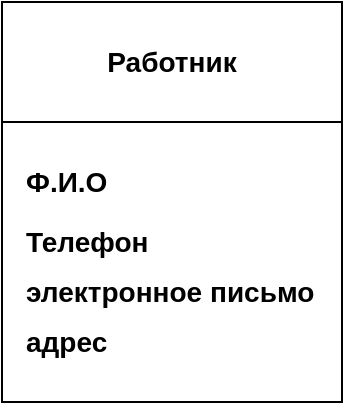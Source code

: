 <mxfile version="14.6.13" type="github">
  <diagram id="tbmWhB-XngnyNpYVWfAU" name="Page-1">
    <mxGraphModel dx="1038" dy="548" grid="1" gridSize="10" guides="1" tooltips="1" connect="1" arrows="1" fold="1" page="1" pageScale="1" pageWidth="827" pageHeight="1169" math="0" shadow="0">
      <root>
        <mxCell id="0" />
        <mxCell id="1" parent="0" />
        <mxCell id="-oy6RUyT960Q86flHTib-1" value="" style="rounded=0;whiteSpace=wrap;html=1;" vertex="1" parent="1">
          <mxGeometry x="290" y="120" width="170" height="200" as="geometry" />
        </mxCell>
        <mxCell id="-oy6RUyT960Q86flHTib-2" value="&lt;span style=&quot;font-size: 14px&quot;&gt;&lt;b&gt;Работник&lt;/b&gt;&lt;/span&gt;" style="rounded=0;whiteSpace=wrap;html=1;align=center;" vertex="1" parent="1">
          <mxGeometry x="290" y="120" width="170" height="60" as="geometry" />
        </mxCell>
        <mxCell id="-oy6RUyT960Q86flHTib-3" value="&lt;b&gt;&lt;font style=&quot;font-size: 14px&quot;&gt;Ф.И.О&lt;/font&gt;&lt;/b&gt;" style="text;html=1;fillColor=none;align=left;verticalAlign=middle;whiteSpace=wrap;rounded=0;" vertex="1" parent="1">
          <mxGeometry x="300" y="200" width="100" height="20" as="geometry" />
        </mxCell>
        <mxCell id="-oy6RUyT960Q86flHTib-4" value="&lt;b&gt;&lt;font style=&quot;font-size: 14px&quot;&gt;Телефон&lt;/font&gt;&lt;/b&gt;" style="text;html=1;fillColor=none;align=left;verticalAlign=middle;whiteSpace=wrap;rounded=0;" vertex="1" parent="1">
          <mxGeometry x="300" y="230" width="100" height="20" as="geometry" />
        </mxCell>
        <mxCell id="-oy6RUyT960Q86flHTib-5" value="&lt;font style=&quot;font-size: 14px&quot;&gt;&lt;b&gt;электронное письмо&lt;/b&gt;&lt;/font&gt;" style="text;html=1;fillColor=none;align=left;verticalAlign=middle;whiteSpace=wrap;rounded=0;" vertex="1" parent="1">
          <mxGeometry x="300" y="255" width="160" height="20" as="geometry" />
        </mxCell>
        <mxCell id="-oy6RUyT960Q86flHTib-6" value="&lt;b&gt;&lt;font style=&quot;font-size: 14px&quot;&gt;адрес&lt;/font&gt;&lt;/b&gt;" style="text;html=1;fillColor=none;align=left;verticalAlign=middle;whiteSpace=wrap;rounded=0;" vertex="1" parent="1">
          <mxGeometry x="300" y="280" width="130" height="20" as="geometry" />
        </mxCell>
        <mxCell id="-oy6RUyT960Q86flHTib-8" style="edgeStyle=orthogonalEdgeStyle;rounded=0;orthogonalLoop=1;jettySize=auto;html=1;exitX=0.5;exitY=1;exitDx=0;exitDy=0;" edge="1" parent="1" source="-oy6RUyT960Q86flHTib-4" target="-oy6RUyT960Q86flHTib-4">
          <mxGeometry relative="1" as="geometry" />
        </mxCell>
        <mxCell id="-oy6RUyT960Q86flHTib-9" style="edgeStyle=orthogonalEdgeStyle;rounded=0;orthogonalLoop=1;jettySize=auto;html=1;exitX=0.5;exitY=1;exitDx=0;exitDy=0;" edge="1" parent="1" source="-oy6RUyT960Q86flHTib-5" target="-oy6RUyT960Q86flHTib-5">
          <mxGeometry relative="1" as="geometry" />
        </mxCell>
      </root>
    </mxGraphModel>
  </diagram>
</mxfile>
